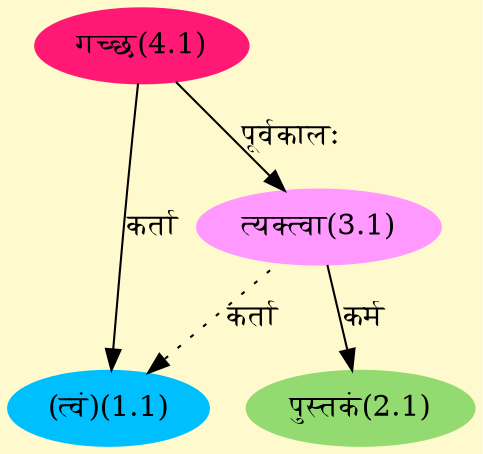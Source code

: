digraph G{
rankdir=BT;
 compound=true;
 bgcolor="lemonchiffon1";
Node1_1 [style=filled, color="#00BFFF" label = "(त्वं)(1.1)"]
Node4_1 [style=filled, color="#FF1975" label = "गच्छ(4.1)"]
Node3_1 [style=filled, color="#FF99FF" label = "त्यक्त्वा(3.1)"]
Node2_1 [style=filled, color="#93DB70" label = "पुस्तकं(2.1)"]
/* Start of Relations section */

Node1_1 -> Node4_1 [  label="कर्ता"  dir="back" ]
Node1_1 -> Node3_1 [ style=dotted label="कर्ता"  dir="back" ]
Node2_1 -> Node3_1 [  label="कर्म"  dir="back" ]
Node3_1 -> Node4_1 [  label="पूर्वकालः"  dir="back" ]
}
